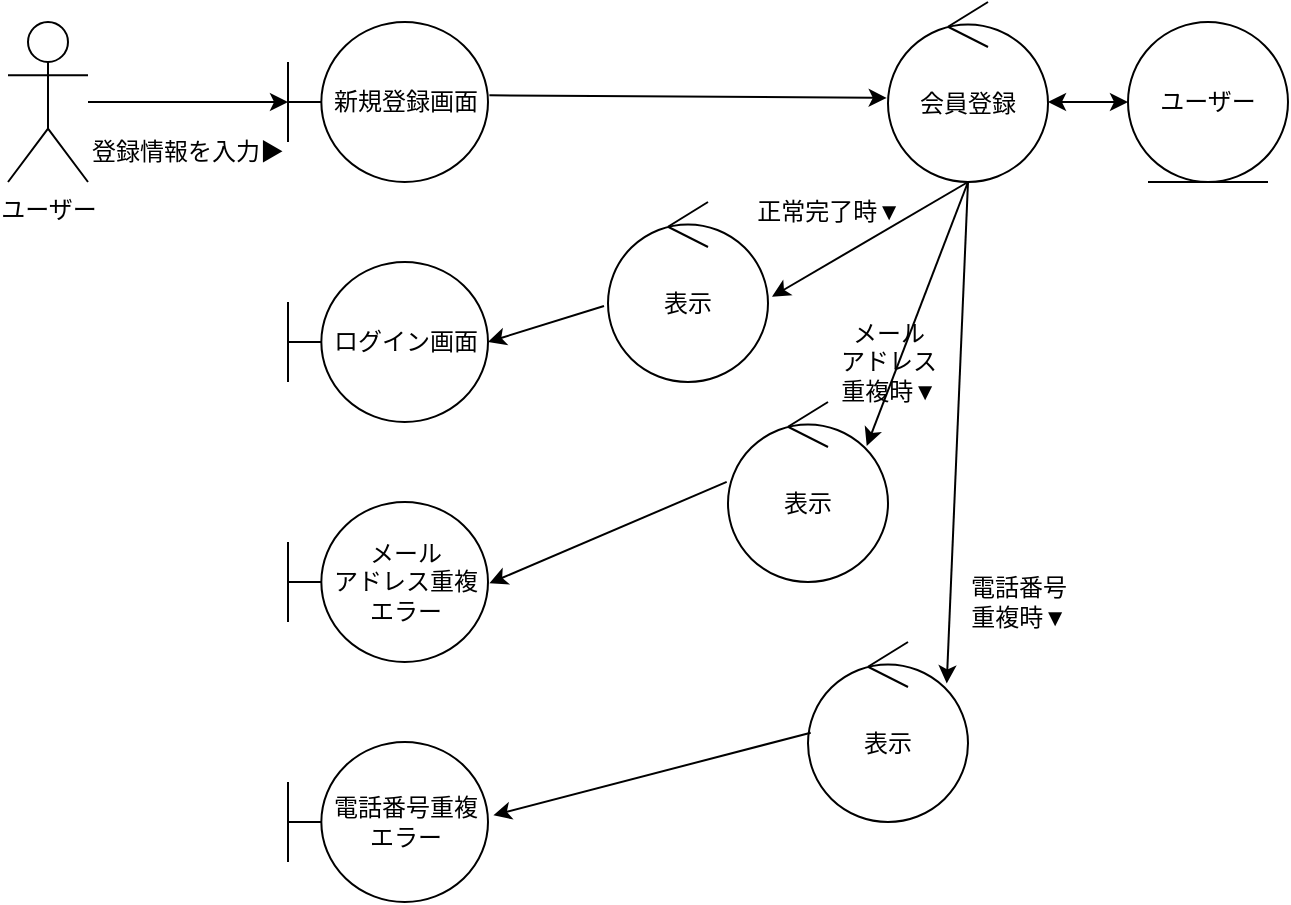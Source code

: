 <mxfile>
    <diagram id="uTmK-iBE3lU_nenHrpvM" name="新規登録">
        <mxGraphModel dx="1020" dy="530" grid="1" gridSize="10" guides="1" tooltips="1" connect="1" arrows="1" fold="1" page="1" pageScale="1" pageWidth="827" pageHeight="1169" math="0" shadow="0">
            <root>
                <mxCell id="0"/>
                <mxCell id="1" parent="0"/>
                <mxCell id="3" value="ユーザー" style="shape=umlActor;verticalLabelPosition=bottom;verticalAlign=top;html=1;outlineConnect=0;" parent="1" vertex="1">
                    <mxGeometry x="80" y="200" width="40" height="80" as="geometry"/>
                </mxCell>
                <mxCell id="vmnZQYMHZ2b320NhvsvD-4" value="表示" style="ellipse;shape=umlControl;whiteSpace=wrap;html=1;" parent="1" vertex="1">
                    <mxGeometry x="380" y="290" width="80" height="90" as="geometry"/>
                </mxCell>
                <mxCell id="vmnZQYMHZ2b320NhvsvD-5" value="ユーザー" style="ellipse;shape=umlEntity;whiteSpace=wrap;html=1;" parent="1" vertex="1">
                    <mxGeometry x="640" y="200" width="80" height="80" as="geometry"/>
                </mxCell>
                <mxCell id="vmnZQYMHZ2b320NhvsvD-6" value="新規登録画面" style="shape=umlBoundary;whiteSpace=wrap;html=1;" parent="1" vertex="1">
                    <mxGeometry x="220" y="200" width="100" height="80" as="geometry"/>
                </mxCell>
                <mxCell id="vmnZQYMHZ2b320NhvsvD-7" value="メール&lt;br&gt;アドレス重複&lt;br&gt;エラー" style="shape=umlBoundary;whiteSpace=wrap;html=1;" parent="1" vertex="1">
                    <mxGeometry x="220" y="440" width="100" height="80" as="geometry"/>
                </mxCell>
                <mxCell id="vmnZQYMHZ2b320NhvsvD-8" value="ログイン画面" style="shape=umlBoundary;whiteSpace=wrap;html=1;" parent="1" vertex="1">
                    <mxGeometry x="220" y="320" width="100" height="80" as="geometry"/>
                </mxCell>
                <mxCell id="vmnZQYMHZ2b320NhvsvD-10" value="表示" style="ellipse;shape=umlControl;whiteSpace=wrap;html=1;" parent="1" vertex="1">
                    <mxGeometry x="440" y="390" width="80" height="90" as="geometry"/>
                </mxCell>
                <mxCell id="vmnZQYMHZ2b320NhvsvD-12" value="会員登録" style="ellipse;shape=umlControl;whiteSpace=wrap;html=1;" parent="1" vertex="1">
                    <mxGeometry x="520" y="190" width="80" height="90" as="geometry"/>
                </mxCell>
                <mxCell id="vmnZQYMHZ2b320NhvsvD-15" value="" style="endArrow=classic;html=1;" parent="1" source="3" edge="1">
                    <mxGeometry width="50" height="50" relative="1" as="geometry">
                        <mxPoint x="120" y="190" as="sourcePoint"/>
                        <mxPoint x="220" y="240" as="targetPoint"/>
                    </mxGeometry>
                </mxCell>
                <mxCell id="vmnZQYMHZ2b320NhvsvD-18" value="" style="endArrow=classic;html=1;exitX=1.007;exitY=0.458;exitDx=0;exitDy=0;exitPerimeter=0;entryX=-0.008;entryY=0.533;entryDx=0;entryDy=0;entryPerimeter=0;" parent="1" source="vmnZQYMHZ2b320NhvsvD-6" target="vmnZQYMHZ2b320NhvsvD-12" edge="1">
                    <mxGeometry width="50" height="50" relative="1" as="geometry">
                        <mxPoint x="430" y="260" as="sourcePoint"/>
                        <mxPoint x="480" y="210" as="targetPoint"/>
                    </mxGeometry>
                </mxCell>
                <mxCell id="vmnZQYMHZ2b320NhvsvD-19" value="" style="endArrow=classic;startArrow=classic;html=1;entryX=0;entryY=0.5;entryDx=0;entryDy=0;" parent="1" target="vmnZQYMHZ2b320NhvsvD-5" edge="1">
                    <mxGeometry width="50" height="50" relative="1" as="geometry">
                        <mxPoint x="600" y="240" as="sourcePoint"/>
                        <mxPoint x="480" y="210" as="targetPoint"/>
                    </mxGeometry>
                </mxCell>
                <mxCell id="vmnZQYMHZ2b320NhvsvD-20" value="" style="endArrow=classic;html=1;entryX=1.025;entryY=0.526;entryDx=0;entryDy=0;entryPerimeter=0;" parent="1" target="vmnZQYMHZ2b320NhvsvD-4" edge="1">
                    <mxGeometry width="50" height="50" relative="1" as="geometry">
                        <mxPoint x="560" y="280" as="sourcePoint"/>
                        <mxPoint x="480" y="250" as="targetPoint"/>
                    </mxGeometry>
                </mxCell>
                <mxCell id="vmnZQYMHZ2b320NhvsvD-21" value="" style="endArrow=classic;html=1;exitX=-0.025;exitY=0.578;exitDx=0;exitDy=0;exitPerimeter=0;" parent="1" source="vmnZQYMHZ2b320NhvsvD-4" edge="1">
                    <mxGeometry width="50" height="50" relative="1" as="geometry">
                        <mxPoint x="430" y="300" as="sourcePoint"/>
                        <mxPoint x="320" y="360" as="targetPoint"/>
                    </mxGeometry>
                </mxCell>
                <mxCell id="vmnZQYMHZ2b320NhvsvD-22" value="" style="endArrow=classic;html=1;entryX=0.867;entryY=0.244;entryDx=0;entryDy=0;entryPerimeter=0;" parent="1" target="vmnZQYMHZ2b320NhvsvD-10" edge="1">
                    <mxGeometry width="50" height="50" relative="1" as="geometry">
                        <mxPoint x="560" y="280" as="sourcePoint"/>
                        <mxPoint x="480" y="250" as="targetPoint"/>
                    </mxGeometry>
                </mxCell>
                <mxCell id="vmnZQYMHZ2b320NhvsvD-23" value="" style="endArrow=classic;html=1;exitX=-0.008;exitY=0.444;exitDx=0;exitDy=0;exitPerimeter=0;entryX=1.007;entryY=0.508;entryDx=0;entryDy=0;entryPerimeter=0;" parent="1" source="vmnZQYMHZ2b320NhvsvD-10" target="vmnZQYMHZ2b320NhvsvD-7" edge="1">
                    <mxGeometry width="50" height="50" relative="1" as="geometry">
                        <mxPoint x="400" y="390" as="sourcePoint"/>
                        <mxPoint x="450" y="340" as="targetPoint"/>
                    </mxGeometry>
                </mxCell>
                <mxCell id="vmnZQYMHZ2b320NhvsvD-25" value="登録情報を入力▶" style="text;html=1;strokeColor=none;fillColor=none;align=center;verticalAlign=middle;whiteSpace=wrap;rounded=0;" parent="1" vertex="1">
                    <mxGeometry x="120" y="250" width="100" height="30" as="geometry"/>
                </mxCell>
                <mxCell id="vmnZQYMHZ2b320NhvsvD-29" value="表示" style="ellipse;shape=umlControl;whiteSpace=wrap;html=1;" parent="1" vertex="1">
                    <mxGeometry x="480" y="510" width="80" height="90" as="geometry"/>
                </mxCell>
                <mxCell id="vmnZQYMHZ2b320NhvsvD-30" value="電話番号重複エラー" style="shape=umlBoundary;whiteSpace=wrap;html=1;" parent="1" vertex="1">
                    <mxGeometry x="220" y="560" width="100" height="80" as="geometry"/>
                </mxCell>
                <mxCell id="vmnZQYMHZ2b320NhvsvD-31" value="" style="endArrow=classic;html=1;entryX=1.027;entryY=0.458;entryDx=0;entryDy=0;entryPerimeter=0;exitX=0.017;exitY=0.504;exitDx=0;exitDy=0;exitPerimeter=0;" parent="1" source="vmnZQYMHZ2b320NhvsvD-29" target="vmnZQYMHZ2b320NhvsvD-30" edge="1">
                    <mxGeometry width="50" height="50" relative="1" as="geometry">
                        <mxPoint x="400" y="500" as="sourcePoint"/>
                        <mxPoint x="450" y="450" as="targetPoint"/>
                    </mxGeometry>
                </mxCell>
                <mxCell id="vmnZQYMHZ2b320NhvsvD-32" value="" style="endArrow=classic;html=1;entryX=0.867;entryY=0.23;entryDx=0;entryDy=0;entryPerimeter=0;" parent="1" target="vmnZQYMHZ2b320NhvsvD-29" edge="1">
                    <mxGeometry width="50" height="50" relative="1" as="geometry">
                        <mxPoint x="560" y="280" as="sourcePoint"/>
                        <mxPoint x="450" y="450" as="targetPoint"/>
                    </mxGeometry>
                </mxCell>
                <mxCell id="vmnZQYMHZ2b320NhvsvD-33" value="メール&lt;br&gt;アドレス&lt;br&gt;重複時▼" style="text;html=1;align=center;verticalAlign=middle;resizable=0;points=[];autosize=1;strokeColor=none;fillColor=none;" parent="1" vertex="1">
                    <mxGeometry x="485" y="340" width="70" height="60" as="geometry"/>
                </mxCell>
                <mxCell id="vmnZQYMHZ2b320NhvsvD-35" value="電話番号&lt;br&gt;重複時▼" style="text;html=1;align=center;verticalAlign=middle;resizable=0;points=[];autosize=1;strokeColor=none;fillColor=none;" parent="1" vertex="1">
                    <mxGeometry x="550" y="470" width="70" height="40" as="geometry"/>
                </mxCell>
                <mxCell id="vmnZQYMHZ2b320NhvsvD-36" value="正常完了時▼" style="text;html=1;align=center;verticalAlign=middle;resizable=0;points=[];autosize=1;strokeColor=none;fillColor=none;" parent="1" vertex="1">
                    <mxGeometry x="440" y="280" width="100" height="30" as="geometry"/>
                </mxCell>
            </root>
        </mxGraphModel>
    </diagram>
    <diagram id="dzQNooMkyhAn1drmeg_7" name="ログイン">
        <mxGraphModel dx="1088" dy="565" grid="1" gridSize="10" guides="1" tooltips="1" connect="1" arrows="1" fold="1" page="1" pageScale="1" pageWidth="827" pageHeight="1169" math="0" shadow="0">
            <root>
                <mxCell id="0"/>
                <mxCell id="1" parent="0"/>
                <mxCell id="m8YDXRKANyJtlhf9_SZa-1" value="ユーザー" style="shape=umlActor;verticalLabelPosition=bottom;verticalAlign=top;html=1;outlineConnect=0;" parent="1" vertex="1">
                    <mxGeometry x="80" y="200" width="40" height="80" as="geometry"/>
                </mxCell>
                <mxCell id="m8YDXRKANyJtlhf9_SZa-2" value="表示" style="ellipse;shape=umlControl;whiteSpace=wrap;html=1;" parent="1" vertex="1">
                    <mxGeometry x="380" y="290" width="80" height="90" as="geometry"/>
                </mxCell>
                <mxCell id="m8YDXRKANyJtlhf9_SZa-3" value="ユーザー" style="ellipse;shape=umlEntity;whiteSpace=wrap;html=1;" parent="1" vertex="1">
                    <mxGeometry x="640" y="200" width="80" height="80" as="geometry"/>
                </mxCell>
                <mxCell id="m8YDXRKANyJtlhf9_SZa-4" value="ログイン画面" style="shape=umlBoundary;whiteSpace=wrap;html=1;" parent="1" vertex="1">
                    <mxGeometry x="220" y="200" width="100" height="80" as="geometry"/>
                </mxCell>
                <mxCell id="m8YDXRKANyJtlhf9_SZa-5" value="無効な&lt;br&gt;ログイン&lt;br&gt;エラー" style="shape=umlBoundary;whiteSpace=wrap;html=1;" parent="1" vertex="1">
                    <mxGeometry x="220" y="440" width="100" height="80" as="geometry"/>
                </mxCell>
                <mxCell id="m8YDXRKANyJtlhf9_SZa-6" value="マイページ" style="shape=umlBoundary;whiteSpace=wrap;html=1;" parent="1" vertex="1">
                    <mxGeometry x="220" y="320" width="100" height="80" as="geometry"/>
                </mxCell>
                <mxCell id="m8YDXRKANyJtlhf9_SZa-7" value="表示" style="ellipse;shape=umlControl;whiteSpace=wrap;html=1;" parent="1" vertex="1">
                    <mxGeometry x="440" y="390" width="80" height="90" as="geometry"/>
                </mxCell>
                <mxCell id="m8YDXRKANyJtlhf9_SZa-8" value="ユーザー認証" style="ellipse;shape=umlControl;whiteSpace=wrap;html=1;" parent="1" vertex="1">
                    <mxGeometry x="520" y="190" width="80" height="90" as="geometry"/>
                </mxCell>
                <mxCell id="m8YDXRKANyJtlhf9_SZa-9" value="" style="endArrow=classic;html=1;" parent="1" source="m8YDXRKANyJtlhf9_SZa-1" edge="1">
                    <mxGeometry width="50" height="50" relative="1" as="geometry">
                        <mxPoint x="120" y="190" as="sourcePoint"/>
                        <mxPoint x="220" y="240" as="targetPoint"/>
                    </mxGeometry>
                </mxCell>
                <mxCell id="m8YDXRKANyJtlhf9_SZa-10" value="" style="endArrow=classic;html=1;exitX=1.007;exitY=0.458;exitDx=0;exitDy=0;exitPerimeter=0;entryX=-0.008;entryY=0.533;entryDx=0;entryDy=0;entryPerimeter=0;" parent="1" source="m8YDXRKANyJtlhf9_SZa-4" target="m8YDXRKANyJtlhf9_SZa-8" edge="1">
                    <mxGeometry width="50" height="50" relative="1" as="geometry">
                        <mxPoint x="430" y="260" as="sourcePoint"/>
                        <mxPoint x="480" y="210" as="targetPoint"/>
                    </mxGeometry>
                </mxCell>
                <mxCell id="m8YDXRKANyJtlhf9_SZa-11" value="" style="endArrow=classic;startArrow=classic;html=1;entryX=0;entryY=0.5;entryDx=0;entryDy=0;" parent="1" target="m8YDXRKANyJtlhf9_SZa-3" edge="1">
                    <mxGeometry width="50" height="50" relative="1" as="geometry">
                        <mxPoint x="600" y="240" as="sourcePoint"/>
                        <mxPoint x="480" y="210" as="targetPoint"/>
                    </mxGeometry>
                </mxCell>
                <mxCell id="m8YDXRKANyJtlhf9_SZa-12" value="" style="endArrow=classic;html=1;entryX=1.025;entryY=0.526;entryDx=0;entryDy=0;entryPerimeter=0;" parent="1" target="m8YDXRKANyJtlhf9_SZa-2" edge="1">
                    <mxGeometry width="50" height="50" relative="1" as="geometry">
                        <mxPoint x="560" y="280" as="sourcePoint"/>
                        <mxPoint x="480" y="250" as="targetPoint"/>
                    </mxGeometry>
                </mxCell>
                <mxCell id="m8YDXRKANyJtlhf9_SZa-13" value="" style="endArrow=classic;html=1;exitX=-0.025;exitY=0.578;exitDx=0;exitDy=0;exitPerimeter=0;" parent="1" source="m8YDXRKANyJtlhf9_SZa-2" edge="1">
                    <mxGeometry width="50" height="50" relative="1" as="geometry">
                        <mxPoint x="430" y="300" as="sourcePoint"/>
                        <mxPoint x="320" y="360" as="targetPoint"/>
                    </mxGeometry>
                </mxCell>
                <mxCell id="m8YDXRKANyJtlhf9_SZa-14" value="" style="endArrow=classic;html=1;entryX=0.867;entryY=0.244;entryDx=0;entryDy=0;entryPerimeter=0;" parent="1" target="m8YDXRKANyJtlhf9_SZa-7" edge="1">
                    <mxGeometry width="50" height="50" relative="1" as="geometry">
                        <mxPoint x="560" y="280" as="sourcePoint"/>
                        <mxPoint x="480" y="250" as="targetPoint"/>
                    </mxGeometry>
                </mxCell>
                <mxCell id="m8YDXRKANyJtlhf9_SZa-15" value="" style="endArrow=classic;html=1;exitX=-0.008;exitY=0.444;exitDx=0;exitDy=0;exitPerimeter=0;entryX=1.007;entryY=0.508;entryDx=0;entryDy=0;entryPerimeter=0;" parent="1" source="m8YDXRKANyJtlhf9_SZa-7" target="m8YDXRKANyJtlhf9_SZa-5" edge="1">
                    <mxGeometry width="50" height="50" relative="1" as="geometry">
                        <mxPoint x="400" y="390" as="sourcePoint"/>
                        <mxPoint x="450" y="340" as="targetPoint"/>
                    </mxGeometry>
                </mxCell>
                <mxCell id="m8YDXRKANyJtlhf9_SZa-16" value="ユーザー情報を入力▶" style="text;html=1;strokeColor=none;fillColor=none;align=center;verticalAlign=middle;whiteSpace=wrap;rounded=0;" parent="1" vertex="1">
                    <mxGeometry x="110" y="250" width="140" height="20" as="geometry"/>
                </mxCell>
                <mxCell id="m8YDXRKANyJtlhf9_SZa-17" value="表示" style="ellipse;shape=umlControl;whiteSpace=wrap;html=1;" parent="1" vertex="1">
                    <mxGeometry x="480" y="510" width="80" height="90" as="geometry"/>
                </mxCell>
                <mxCell id="m8YDXRKANyJtlhf9_SZa-18" value="ログイン&lt;br&gt;エラー" style="shape=umlBoundary;whiteSpace=wrap;html=1;" parent="1" vertex="1">
                    <mxGeometry x="220" y="560" width="100" height="80" as="geometry"/>
                </mxCell>
                <mxCell id="m8YDXRKANyJtlhf9_SZa-19" value="" style="endArrow=classic;html=1;entryX=1.027;entryY=0.458;entryDx=0;entryDy=0;entryPerimeter=0;exitX=0.017;exitY=0.504;exitDx=0;exitDy=0;exitPerimeter=0;" parent="1" source="m8YDXRKANyJtlhf9_SZa-17" target="m8YDXRKANyJtlhf9_SZa-18" edge="1">
                    <mxGeometry width="50" height="50" relative="1" as="geometry">
                        <mxPoint x="400" y="500" as="sourcePoint"/>
                        <mxPoint x="450" y="450" as="targetPoint"/>
                    </mxGeometry>
                </mxCell>
                <mxCell id="m8YDXRKANyJtlhf9_SZa-20" value="" style="endArrow=classic;html=1;entryX=0.867;entryY=0.23;entryDx=0;entryDy=0;entryPerimeter=0;" parent="1" target="m8YDXRKANyJtlhf9_SZa-17" edge="1">
                    <mxGeometry width="50" height="50" relative="1" as="geometry">
                        <mxPoint x="560" y="280" as="sourcePoint"/>
                        <mxPoint x="450" y="450" as="targetPoint"/>
                    </mxGeometry>
                </mxCell>
                <mxCell id="m8YDXRKANyJtlhf9_SZa-21" value="無効情報&lt;br&gt;入力時▼" style="text;html=1;align=center;verticalAlign=middle;resizable=0;points=[];autosize=1;strokeColor=none;fillColor=none;" parent="1" vertex="1">
                    <mxGeometry x="485" y="350" width="70" height="40" as="geometry"/>
                </mxCell>
                <mxCell id="m8YDXRKANyJtlhf9_SZa-22" value="エラー発生時▼" style="text;html=1;align=center;verticalAlign=middle;resizable=0;points=[];autosize=1;strokeColor=none;fillColor=none;" parent="1" vertex="1">
                    <mxGeometry x="530" y="475" width="110" height="30" as="geometry"/>
                </mxCell>
                <mxCell id="m8YDXRKANyJtlhf9_SZa-23" value="正常完了時▼" style="text;html=1;align=center;verticalAlign=middle;resizable=0;points=[];autosize=1;strokeColor=none;fillColor=none;" parent="1" vertex="1">
                    <mxGeometry x="440" y="280" width="100" height="30" as="geometry"/>
                </mxCell>
            </root>
        </mxGraphModel>
    </diagram>
    <diagram id="ipTaChnev_TjJ8NiurGC" name="ログアウト">
        <mxGraphModel dx="1166" dy="606" grid="1" gridSize="10" guides="1" tooltips="1" connect="1" arrows="1" fold="1" page="1" pageScale="1" pageWidth="827" pageHeight="1169" math="0" shadow="0">
            <root>
                <mxCell id="0"/>
                <mxCell id="1" parent="0"/>
                <mxCell id="PhhA4MEKjiTkgzpBqW-F-1" value="ユーザー" style="shape=umlActor;verticalLabelPosition=bottom;verticalAlign=top;html=1;outlineConnect=0;" parent="1" vertex="1">
                    <mxGeometry x="80" y="200" width="40" height="80" as="geometry"/>
                </mxCell>
                <mxCell id="PhhA4MEKjiTkgzpBqW-F-2" value="表示" style="ellipse;shape=umlControl;whiteSpace=wrap;html=1;" parent="1" vertex="1">
                    <mxGeometry x="390" y="250" width="80" height="90" as="geometry"/>
                </mxCell>
                <mxCell id="PhhA4MEKjiTkgzpBqW-F-3" value="ユーザー" style="ellipse;shape=umlEntity;whiteSpace=wrap;html=1;" parent="1" vertex="1">
                    <mxGeometry x="710" y="355" width="80" height="80" as="geometry"/>
                </mxCell>
                <mxCell id="PhhA4MEKjiTkgzpBqW-F-4" value="マイページ" style="shape=umlBoundary;whiteSpace=wrap;html=1;" parent="1" vertex="1">
                    <mxGeometry x="220" y="200" width="100" height="80" as="geometry"/>
                </mxCell>
                <mxCell id="PhhA4MEKjiTkgzpBqW-F-5" value="トップページ" style="shape=umlBoundary;whiteSpace=wrap;html=1;" parent="1" vertex="1">
                    <mxGeometry x="220" y="520" width="100" height="80" as="geometry"/>
                </mxCell>
                <mxCell id="PhhA4MEKjiTkgzpBqW-F-6" style="edgeStyle=none;html=1;" parent="1" source="PhhA4MEKjiTkgzpBqW-F-7" target="PhhA4MEKjiTkgzpBqW-F-9" edge="1">
                    <mxGeometry relative="1" as="geometry"/>
                </mxCell>
                <mxCell id="PhhA4MEKjiTkgzpBqW-F-7" value="ログアウト&lt;br&gt;ダイアログ" style="shape=umlBoundary;whiteSpace=wrap;html=1;" parent="1" vertex="1">
                    <mxGeometry x="220" y="355" width="100" height="80" as="geometry"/>
                </mxCell>
                <mxCell id="PhhA4MEKjiTkgzpBqW-F-8" value="表示" style="ellipse;shape=umlControl;whiteSpace=wrap;html=1;" parent="1" vertex="1">
                    <mxGeometry x="440" y="445" width="80" height="90" as="geometry"/>
                </mxCell>
                <mxCell id="PhhA4MEKjiTkgzpBqW-F-9" value="ログアウト&lt;br&gt;処理" style="ellipse;shape=umlControl;whiteSpace=wrap;html=1;" parent="1" vertex="1">
                    <mxGeometry x="550" y="350" width="80" height="90" as="geometry"/>
                </mxCell>
                <mxCell id="PhhA4MEKjiTkgzpBqW-F-10" value="" style="endArrow=classic;html=1;" parent="1" source="PhhA4MEKjiTkgzpBqW-F-1" edge="1">
                    <mxGeometry width="50" height="50" relative="1" as="geometry">
                        <mxPoint x="120" y="190" as="sourcePoint"/>
                        <mxPoint x="220" y="240" as="targetPoint"/>
                    </mxGeometry>
                </mxCell>
                <mxCell id="PhhA4MEKjiTkgzpBqW-F-11" value="" style="endArrow=classic;html=1;exitX=1.007;exitY=0.458;exitDx=0;exitDy=0;exitPerimeter=0;" parent="1" source="PhhA4MEKjiTkgzpBqW-F-4" target="PhhA4MEKjiTkgzpBqW-F-2" edge="1">
                    <mxGeometry width="50" height="50" relative="1" as="geometry">
                        <mxPoint x="430" y="260" as="sourcePoint"/>
                        <mxPoint x="480" y="210" as="targetPoint"/>
                    </mxGeometry>
                </mxCell>
                <mxCell id="PhhA4MEKjiTkgzpBqW-F-12" value="" style="endArrow=classic;startArrow=classic;html=1;entryX=0;entryY=0.5;entryDx=0;entryDy=0;" parent="1" source="PhhA4MEKjiTkgzpBqW-F-9" target="PhhA4MEKjiTkgzpBqW-F-3" edge="1">
                    <mxGeometry width="50" height="50" relative="1" as="geometry">
                        <mxPoint x="680" y="330" as="sourcePoint"/>
                        <mxPoint x="560" y="300" as="targetPoint"/>
                    </mxGeometry>
                </mxCell>
                <mxCell id="PhhA4MEKjiTkgzpBqW-F-13" value="" style="endArrow=classic;html=1;exitX=-0.025;exitY=0.578;exitDx=0;exitDy=0;exitPerimeter=0;" parent="1" source="PhhA4MEKjiTkgzpBqW-F-2" edge="1">
                    <mxGeometry width="50" height="50" relative="1" as="geometry">
                        <mxPoint x="430" y="300" as="sourcePoint"/>
                        <mxPoint x="320" y="360" as="targetPoint"/>
                    </mxGeometry>
                </mxCell>
                <mxCell id="PhhA4MEKjiTkgzpBqW-F-14" value="" style="endArrow=classic;html=1;entryX=0.867;entryY=0.244;entryDx=0;entryDy=0;entryPerimeter=0;" parent="1" source="PhhA4MEKjiTkgzpBqW-F-9" target="PhhA4MEKjiTkgzpBqW-F-8" edge="1">
                    <mxGeometry width="50" height="50" relative="1" as="geometry">
                        <mxPoint x="560" y="280" as="sourcePoint"/>
                        <mxPoint x="480" y="250" as="targetPoint"/>
                    </mxGeometry>
                </mxCell>
                <mxCell id="PhhA4MEKjiTkgzpBqW-F-15" value="" style="endArrow=classic;html=1;exitX=0;exitY=0.659;exitDx=0;exitDy=0;exitPerimeter=0;entryX=1.007;entryY=0.508;entryDx=0;entryDy=0;entryPerimeter=0;" parent="1" source="PhhA4MEKjiTkgzpBqW-F-8" target="PhhA4MEKjiTkgzpBqW-F-5" edge="1">
                    <mxGeometry width="50" height="50" relative="1" as="geometry">
                        <mxPoint x="400" y="390" as="sourcePoint"/>
                        <mxPoint x="450" y="340" as="targetPoint"/>
                    </mxGeometry>
                </mxCell>
                <mxCell id="PhhA4MEKjiTkgzpBqW-F-16" value="ログアウトを&lt;br&gt;クリック▶" style="text;html=1;strokeColor=none;fillColor=none;align=center;verticalAlign=middle;whiteSpace=wrap;rounded=0;" parent="1" vertex="1">
                    <mxGeometry x="120" y="210" width="100" height="30" as="geometry"/>
                </mxCell>
                <mxCell id="PhhA4MEKjiTkgzpBqW-F-17" value="表示" style="ellipse;shape=umlControl;whiteSpace=wrap;html=1;" parent="1" vertex="1">
                    <mxGeometry x="500" y="585" width="80" height="90" as="geometry"/>
                </mxCell>
                <mxCell id="PhhA4MEKjiTkgzpBqW-F-18" value="ログアウト&lt;br&gt;処理エラー" style="shape=umlBoundary;whiteSpace=wrap;html=1;" parent="1" vertex="1">
                    <mxGeometry x="220" y="640" width="100" height="80" as="geometry"/>
                </mxCell>
                <mxCell id="PhhA4MEKjiTkgzpBqW-F-19" value="" style="endArrow=classic;html=1;entryX=1.027;entryY=0.458;entryDx=0;entryDy=0;entryPerimeter=0;exitX=0.017;exitY=0.504;exitDx=0;exitDy=0;exitPerimeter=0;" parent="1" source="PhhA4MEKjiTkgzpBqW-F-17" target="PhhA4MEKjiTkgzpBqW-F-18" edge="1">
                    <mxGeometry width="50" height="50" relative="1" as="geometry">
                        <mxPoint x="400" y="500" as="sourcePoint"/>
                        <mxPoint x="450" y="450" as="targetPoint"/>
                    </mxGeometry>
                </mxCell>
                <mxCell id="PhhA4MEKjiTkgzpBqW-F-20" value="" style="endArrow=classic;html=1;entryX=0.867;entryY=0.23;entryDx=0;entryDy=0;entryPerimeter=0;" parent="1" source="PhhA4MEKjiTkgzpBqW-F-9" target="PhhA4MEKjiTkgzpBqW-F-17" edge="1">
                    <mxGeometry width="50" height="50" relative="1" as="geometry">
                        <mxPoint x="560" y="280" as="sourcePoint"/>
                        <mxPoint x="450" y="450" as="targetPoint"/>
                    </mxGeometry>
                </mxCell>
                <mxCell id="PhhA4MEKjiTkgzpBqW-F-21" value="エラー発生時▼" style="text;html=1;align=center;verticalAlign=middle;resizable=0;points=[];autosize=1;strokeColor=none;fillColor=none;" parent="1" vertex="1">
                    <mxGeometry x="550" y="525" width="110" height="30" as="geometry"/>
                </mxCell>
                <mxCell id="PhhA4MEKjiTkgzpBqW-F-22" value="正常完了時▼" style="text;html=1;align=center;verticalAlign=middle;resizable=0;points=[];autosize=1;strokeColor=none;fillColor=none;" parent="1" vertex="1">
                    <mxGeometry x="440" y="420" width="100" height="30" as="geometry"/>
                </mxCell>
                <mxCell id="PhhA4MEKjiTkgzpBqW-F-23" value="" style="endArrow=classic;html=1;entryX=0.58;entryY=1.025;entryDx=0;entryDy=0;entryPerimeter=0;exitX=0.564;exitY=-0.037;exitDx=0;exitDy=0;exitPerimeter=0;" parent="1" source="PhhA4MEKjiTkgzpBqW-F-7" target="PhhA4MEKjiTkgzpBqW-F-4" edge="1">
                    <mxGeometry width="50" height="50" relative="1" as="geometry">
                        <mxPoint x="278" y="340" as="sourcePoint"/>
                        <mxPoint x="340" y="370" as="targetPoint"/>
                    </mxGeometry>
                </mxCell>
                <mxCell id="PhhA4MEKjiTkgzpBqW-F-24" value="" style="endArrow=classic;html=1;entryX=0;entryY=0.458;entryDx=0;entryDy=0;entryPerimeter=0;" parent="1" target="PhhA4MEKjiTkgzpBqW-F-7" edge="1">
                    <mxGeometry width="50" height="50" relative="1" as="geometry">
                        <mxPoint x="120" y="240" as="sourcePoint"/>
                        <mxPoint x="340" y="370" as="targetPoint"/>
                    </mxGeometry>
                </mxCell>
                <mxCell id="PhhA4MEKjiTkgzpBqW-F-25" value="はい/いいえを選択▶" style="text;html=1;align=center;verticalAlign=middle;resizable=0;points=[];autosize=1;strokeColor=none;fillColor=none;" parent="1" vertex="1">
                    <mxGeometry x="105" y="300" width="130" height="30" as="geometry"/>
                </mxCell>
                <mxCell id="PhhA4MEKjiTkgzpBqW-F-26" value="いいえ&lt;br&gt;選択時▲" style="text;html=1;align=center;verticalAlign=middle;resizable=0;points=[];autosize=1;strokeColor=none;fillColor=none;" parent="1" vertex="1">
                    <mxGeometry x="280" y="290" width="70" height="40" as="geometry"/>
                </mxCell>
            </root>
        </mxGraphModel>
    </diagram>
    <diagram id="OVSRA5t2KKanojTYky73" name="登録情報変更">
        <mxGraphModel dx="317" dy="471" grid="1" gridSize="10" guides="1" tooltips="1" connect="1" arrows="1" fold="1" page="1" pageScale="1" pageWidth="827" pageHeight="1169" math="0" shadow="0">
            <root>
                <mxCell id="0"/>
                <mxCell id="1" parent="0"/>
                <mxCell id="6MrO-Xhiv8SNUKrjHHb--1" value="ユーザー" style="shape=umlActor;verticalLabelPosition=bottom;verticalAlign=top;html=1;outlineConnect=0;" parent="1" vertex="1">
                    <mxGeometry x="80" y="200" width="40" height="80" as="geometry"/>
                </mxCell>
                <mxCell id="6MrO-Xhiv8SNUKrjHHb--2" value="表示" style="ellipse;shape=umlControl;whiteSpace=wrap;html=1;" parent="1" vertex="1">
                    <mxGeometry x="380" y="290" width="80" height="90" as="geometry"/>
                </mxCell>
                <mxCell id="6MrO-Xhiv8SNUKrjHHb--3" value="ユーザー" style="ellipse;shape=umlEntity;whiteSpace=wrap;html=1;" parent="1" vertex="1">
                    <mxGeometry x="640" y="200" width="80" height="80" as="geometry"/>
                </mxCell>
                <mxCell id="6MrO-Xhiv8SNUKrjHHb--4" value="会員情報&lt;br&gt;変更画面" style="shape=umlBoundary;whiteSpace=wrap;html=1;" parent="1" vertex="1">
                    <mxGeometry x="220" y="200" width="100" height="80" as="geometry"/>
                </mxCell>
                <mxCell id="6MrO-Xhiv8SNUKrjHHb--5" value="メール&lt;br&gt;アドレス重複&lt;br&gt;エラー" style="shape=umlBoundary;whiteSpace=wrap;html=1;" parent="1" vertex="1">
                    <mxGeometry x="220" y="440" width="100" height="80" as="geometry"/>
                </mxCell>
                <mxCell id="6MrO-Xhiv8SNUKrjHHb--6" value="マイページ" style="shape=umlBoundary;whiteSpace=wrap;html=1;" parent="1" vertex="1">
                    <mxGeometry x="220" y="320" width="100" height="80" as="geometry"/>
                </mxCell>
                <mxCell id="6MrO-Xhiv8SNUKrjHHb--7" value="表示" style="ellipse;shape=umlControl;whiteSpace=wrap;html=1;" parent="1" vertex="1">
                    <mxGeometry x="400" y="390" width="80" height="90" as="geometry"/>
                </mxCell>
                <mxCell id="6MrO-Xhiv8SNUKrjHHb--8" value="入力情報&lt;br&gt;を更新" style="ellipse;shape=umlControl;whiteSpace=wrap;html=1;" parent="1" vertex="1">
                    <mxGeometry x="520" y="190" width="80" height="90" as="geometry"/>
                </mxCell>
                <mxCell id="6MrO-Xhiv8SNUKrjHHb--9" value="" style="endArrow=classic;html=1;" parent="1" source="6MrO-Xhiv8SNUKrjHHb--1" edge="1">
                    <mxGeometry width="50" height="50" relative="1" as="geometry">
                        <mxPoint x="120" y="190" as="sourcePoint"/>
                        <mxPoint x="220" y="240" as="targetPoint"/>
                    </mxGeometry>
                </mxCell>
                <mxCell id="6MrO-Xhiv8SNUKrjHHb--10" value="" style="endArrow=classic;html=1;exitX=1.007;exitY=0.458;exitDx=0;exitDy=0;exitPerimeter=0;entryX=-0.008;entryY=0.533;entryDx=0;entryDy=0;entryPerimeter=0;" parent="1" source="6MrO-Xhiv8SNUKrjHHb--4" target="6MrO-Xhiv8SNUKrjHHb--8" edge="1">
                    <mxGeometry width="50" height="50" relative="1" as="geometry">
                        <mxPoint x="430" y="260" as="sourcePoint"/>
                        <mxPoint x="480" y="210" as="targetPoint"/>
                    </mxGeometry>
                </mxCell>
                <mxCell id="6MrO-Xhiv8SNUKrjHHb--11" value="" style="endArrow=classic;startArrow=classic;html=1;entryX=0;entryY=0.5;entryDx=0;entryDy=0;" parent="1" target="6MrO-Xhiv8SNUKrjHHb--3" edge="1">
                    <mxGeometry width="50" height="50" relative="1" as="geometry">
                        <mxPoint x="600" y="240" as="sourcePoint"/>
                        <mxPoint x="480" y="210" as="targetPoint"/>
                    </mxGeometry>
                </mxCell>
                <mxCell id="6MrO-Xhiv8SNUKrjHHb--12" value="" style="endArrow=classic;html=1;entryX=1.025;entryY=0.526;entryDx=0;entryDy=0;entryPerimeter=0;" parent="1" target="6MrO-Xhiv8SNUKrjHHb--2" edge="1">
                    <mxGeometry width="50" height="50" relative="1" as="geometry">
                        <mxPoint x="560" y="280" as="sourcePoint"/>
                        <mxPoint x="480" y="250" as="targetPoint"/>
                    </mxGeometry>
                </mxCell>
                <mxCell id="6MrO-Xhiv8SNUKrjHHb--13" value="" style="endArrow=classic;html=1;exitX=-0.025;exitY=0.578;exitDx=0;exitDy=0;exitPerimeter=0;" parent="1" source="6MrO-Xhiv8SNUKrjHHb--2" edge="1">
                    <mxGeometry width="50" height="50" relative="1" as="geometry">
                        <mxPoint x="430" y="300" as="sourcePoint"/>
                        <mxPoint x="320" y="360" as="targetPoint"/>
                    </mxGeometry>
                </mxCell>
                <mxCell id="6MrO-Xhiv8SNUKrjHHb--14" value="" style="endArrow=classic;html=1;entryX=0.867;entryY=0.244;entryDx=0;entryDy=0;entryPerimeter=0;" parent="1" target="6MrO-Xhiv8SNUKrjHHb--7" edge="1">
                    <mxGeometry width="50" height="50" relative="1" as="geometry">
                        <mxPoint x="560" y="280" as="sourcePoint"/>
                        <mxPoint x="480" y="250" as="targetPoint"/>
                    </mxGeometry>
                </mxCell>
                <mxCell id="6MrO-Xhiv8SNUKrjHHb--15" value="" style="endArrow=classic;html=1;exitX=-0.008;exitY=0.444;exitDx=0;exitDy=0;exitPerimeter=0;entryX=1.007;entryY=0.508;entryDx=0;entryDy=0;entryPerimeter=0;" parent="1" source="6MrO-Xhiv8SNUKrjHHb--7" target="6MrO-Xhiv8SNUKrjHHb--5" edge="1">
                    <mxGeometry width="50" height="50" relative="1" as="geometry">
                        <mxPoint x="400" y="390" as="sourcePoint"/>
                        <mxPoint x="450" y="340" as="targetPoint"/>
                    </mxGeometry>
                </mxCell>
                <mxCell id="6MrO-Xhiv8SNUKrjHHb--16" value="変更項目を入力し変更をクリック▶" style="text;html=1;strokeColor=none;fillColor=none;align=center;verticalAlign=middle;whiteSpace=wrap;rounded=0;" parent="1" vertex="1">
                    <mxGeometry x="120" y="250" width="100" height="30" as="geometry"/>
                </mxCell>
                <mxCell id="6MrO-Xhiv8SNUKrjHHb--17" value="表示" style="ellipse;shape=umlControl;whiteSpace=wrap;html=1;" parent="1" vertex="1">
                    <mxGeometry x="440" y="510" width="80" height="90" as="geometry"/>
                </mxCell>
                <mxCell id="6MrO-Xhiv8SNUKrjHHb--18" value="電話番号重複エラー" style="shape=umlBoundary;whiteSpace=wrap;html=1;" parent="1" vertex="1">
                    <mxGeometry x="220" y="560" width="100" height="80" as="geometry"/>
                </mxCell>
                <mxCell id="6MrO-Xhiv8SNUKrjHHb--19" value="" style="endArrow=classic;html=1;entryX=1.027;entryY=0.458;entryDx=0;entryDy=0;entryPerimeter=0;exitX=0.017;exitY=0.504;exitDx=0;exitDy=0;exitPerimeter=0;" parent="1" source="6MrO-Xhiv8SNUKrjHHb--17" target="6MrO-Xhiv8SNUKrjHHb--18" edge="1">
                    <mxGeometry width="50" height="50" relative="1" as="geometry">
                        <mxPoint x="400" y="500" as="sourcePoint"/>
                        <mxPoint x="450" y="450" as="targetPoint"/>
                    </mxGeometry>
                </mxCell>
                <mxCell id="6MrO-Xhiv8SNUKrjHHb--20" value="" style="endArrow=classic;html=1;entryX=0.867;entryY=0.23;entryDx=0;entryDy=0;entryPerimeter=0;" parent="1" target="6MrO-Xhiv8SNUKrjHHb--17" edge="1">
                    <mxGeometry width="50" height="50" relative="1" as="geometry">
                        <mxPoint x="560" y="280" as="sourcePoint"/>
                        <mxPoint x="450" y="450" as="targetPoint"/>
                    </mxGeometry>
                </mxCell>
                <mxCell id="6MrO-Xhiv8SNUKrjHHb--21" value="入力形式&lt;br&gt;不適切時▼" style="text;html=1;align=center;verticalAlign=middle;resizable=0;points=[];autosize=1;strokeColor=none;fillColor=none;" parent="1" vertex="1">
                    <mxGeometry x="460" y="350" width="80" height="40" as="geometry"/>
                </mxCell>
                <mxCell id="6MrO-Xhiv8SNUKrjHHb--22" value="必須情報&lt;br&gt;空欄時▼" style="text;html=1;align=center;verticalAlign=middle;resizable=0;points=[];autosize=1;strokeColor=none;fillColor=none;" parent="1" vertex="1">
                    <mxGeometry x="480" y="450" width="70" height="40" as="geometry"/>
                </mxCell>
                <mxCell id="6MrO-Xhiv8SNUKrjHHb--23" value="正常完了時▼" style="text;html=1;align=center;verticalAlign=middle;resizable=0;points=[];autosize=1;strokeColor=none;fillColor=none;" parent="1" vertex="1">
                    <mxGeometry x="440" y="280" width="100" height="30" as="geometry"/>
                </mxCell>
                <mxCell id="Bg8aLt_QO3ppTRzco24f-2" value="情報更新&lt;br&gt;エラー" style="shape=umlBoundary;whiteSpace=wrap;html=1;" parent="1" vertex="1">
                    <mxGeometry x="220" y="680" width="100" height="80" as="geometry"/>
                </mxCell>
                <mxCell id="Bg8aLt_QO3ppTRzco24f-3" value="表示" style="ellipse;shape=umlControl;whiteSpace=wrap;html=1;" parent="1" vertex="1">
                    <mxGeometry x="480" y="630" width="80" height="90" as="geometry"/>
                </mxCell>
                <mxCell id="Bg8aLt_QO3ppTRzco24f-4" value="" style="endArrow=classic;html=1;exitX=0.5;exitY=1.007;exitDx=0;exitDy=0;exitPerimeter=0;entryX=0.758;entryY=0.148;entryDx=0;entryDy=0;entryPerimeter=0;" parent="1" source="6MrO-Xhiv8SNUKrjHHb--8" target="Bg8aLt_QO3ppTRzco24f-3" edge="1">
                    <mxGeometry width="50" height="50" relative="1" as="geometry">
                        <mxPoint x="550" y="510" as="sourcePoint"/>
                        <mxPoint x="600" y="460" as="targetPoint"/>
                    </mxGeometry>
                </mxCell>
                <mxCell id="Bg8aLt_QO3ppTRzco24f-5" value="" style="endArrow=classic;html=1;exitX=-0.033;exitY=0.57;exitDx=0;exitDy=0;exitPerimeter=0;entryX=1.027;entryY=0.508;entryDx=0;entryDy=0;entryPerimeter=0;" parent="1" source="Bg8aLt_QO3ppTRzco24f-3" target="Bg8aLt_QO3ppTRzco24f-2" edge="1">
                    <mxGeometry width="50" height="50" relative="1" as="geometry">
                        <mxPoint x="550" y="640" as="sourcePoint"/>
                        <mxPoint x="600" y="590" as="targetPoint"/>
                    </mxGeometry>
                </mxCell>
                <mxCell id="YHgp0F3MNIoienxQIIId-1" value="エラー発生時▼" style="text;html=1;align=center;verticalAlign=middle;resizable=0;points=[];autosize=1;strokeColor=none;fillColor=none;" parent="1" vertex="1">
                    <mxGeometry x="500" y="590" width="110" height="30" as="geometry"/>
                </mxCell>
            </root>
        </mxGraphModel>
    </diagram>
    <diagram id="ECR1yzQu7yo3wDZo88gZ" name="システム退会">
        <mxGraphModel dx="356" dy="530" grid="1" gridSize="10" guides="1" tooltips="1" connect="1" arrows="1" fold="1" page="1" pageScale="1" pageWidth="827" pageHeight="1169" math="0" shadow="0">
            <root>
                <mxCell id="0"/>
                <mxCell id="1" parent="0"/>
                <mxCell id="T41Wbb58Z8REeeMgM_rK-1" value="ユーザー" style="shape=umlActor;verticalLabelPosition=bottom;verticalAlign=top;html=1;outlineConnect=0;" parent="1" vertex="1">
                    <mxGeometry x="80" y="200" width="40" height="80" as="geometry"/>
                </mxCell>
                <mxCell id="T41Wbb58Z8REeeMgM_rK-2" value="表示" style="ellipse;shape=umlControl;whiteSpace=wrap;html=1;" parent="1" vertex="1">
                    <mxGeometry x="390" y="250" width="80" height="90" as="geometry"/>
                </mxCell>
                <mxCell id="T41Wbb58Z8REeeMgM_rK-3" value="ユーザー" style="ellipse;shape=umlEntity;whiteSpace=wrap;html=1;" parent="1" vertex="1">
                    <mxGeometry x="710" y="355" width="80" height="80" as="geometry"/>
                </mxCell>
                <mxCell id="T41Wbb58Z8REeeMgM_rK-4" value="マイページ" style="shape=umlBoundary;whiteSpace=wrap;html=1;" parent="1" vertex="1">
                    <mxGeometry x="220" y="200" width="100" height="80" as="geometry"/>
                </mxCell>
                <mxCell id="T41Wbb58Z8REeeMgM_rK-5" value="トップページ" style="shape=umlBoundary;whiteSpace=wrap;html=1;" parent="1" vertex="1">
                    <mxGeometry x="220" y="520" width="100" height="80" as="geometry"/>
                </mxCell>
                <mxCell id="T41Wbb58Z8REeeMgM_rK-6" style="edgeStyle=none;html=1;" parent="1" source="T41Wbb58Z8REeeMgM_rK-7" target="T41Wbb58Z8REeeMgM_rK-9" edge="1">
                    <mxGeometry relative="1" as="geometry"/>
                </mxCell>
                <mxCell id="T41Wbb58Z8REeeMgM_rK-7" value="退会&lt;br&gt;ダイアログ" style="shape=umlBoundary;whiteSpace=wrap;html=1;" parent="1" vertex="1">
                    <mxGeometry x="220" y="355" width="100" height="80" as="geometry"/>
                </mxCell>
                <mxCell id="T41Wbb58Z8REeeMgM_rK-8" value="表示" style="ellipse;shape=umlControl;whiteSpace=wrap;html=1;" parent="1" vertex="1">
                    <mxGeometry x="440" y="445" width="80" height="90" as="geometry"/>
                </mxCell>
                <mxCell id="T41Wbb58Z8REeeMgM_rK-9" value="ユーザー情報を削除" style="ellipse;shape=umlControl;whiteSpace=wrap;html=1;" parent="1" vertex="1">
                    <mxGeometry x="550" y="350" width="80" height="90" as="geometry"/>
                </mxCell>
                <mxCell id="T41Wbb58Z8REeeMgM_rK-10" value="" style="endArrow=classic;html=1;" parent="1" source="T41Wbb58Z8REeeMgM_rK-1" edge="1">
                    <mxGeometry width="50" height="50" relative="1" as="geometry">
                        <mxPoint x="120" y="190" as="sourcePoint"/>
                        <mxPoint x="220" y="240" as="targetPoint"/>
                    </mxGeometry>
                </mxCell>
                <mxCell id="T41Wbb58Z8REeeMgM_rK-11" value="" style="endArrow=classic;html=1;exitX=1.007;exitY=0.458;exitDx=0;exitDy=0;exitPerimeter=0;" parent="1" source="T41Wbb58Z8REeeMgM_rK-4" target="T41Wbb58Z8REeeMgM_rK-2" edge="1">
                    <mxGeometry width="50" height="50" relative="1" as="geometry">
                        <mxPoint x="430" y="260" as="sourcePoint"/>
                        <mxPoint x="480" y="210" as="targetPoint"/>
                    </mxGeometry>
                </mxCell>
                <mxCell id="T41Wbb58Z8REeeMgM_rK-12" value="" style="endArrow=classic;startArrow=classic;html=1;entryX=0;entryY=0.5;entryDx=0;entryDy=0;" parent="1" source="T41Wbb58Z8REeeMgM_rK-9" target="T41Wbb58Z8REeeMgM_rK-3" edge="1">
                    <mxGeometry width="50" height="50" relative="1" as="geometry">
                        <mxPoint x="680" y="330" as="sourcePoint"/>
                        <mxPoint x="560" y="300" as="targetPoint"/>
                    </mxGeometry>
                </mxCell>
                <mxCell id="T41Wbb58Z8REeeMgM_rK-13" value="" style="endArrow=classic;html=1;exitX=-0.025;exitY=0.578;exitDx=0;exitDy=0;exitPerimeter=0;" parent="1" source="T41Wbb58Z8REeeMgM_rK-2" edge="1">
                    <mxGeometry width="50" height="50" relative="1" as="geometry">
                        <mxPoint x="430" y="300" as="sourcePoint"/>
                        <mxPoint x="320" y="360" as="targetPoint"/>
                    </mxGeometry>
                </mxCell>
                <mxCell id="T41Wbb58Z8REeeMgM_rK-14" value="" style="endArrow=classic;html=1;entryX=0.867;entryY=0.244;entryDx=0;entryDy=0;entryPerimeter=0;" parent="1" source="T41Wbb58Z8REeeMgM_rK-9" target="T41Wbb58Z8REeeMgM_rK-8" edge="1">
                    <mxGeometry width="50" height="50" relative="1" as="geometry">
                        <mxPoint x="560" y="280" as="sourcePoint"/>
                        <mxPoint x="480" y="250" as="targetPoint"/>
                    </mxGeometry>
                </mxCell>
                <mxCell id="T41Wbb58Z8REeeMgM_rK-15" value="" style="endArrow=classic;html=1;exitX=0;exitY=0.659;exitDx=0;exitDy=0;exitPerimeter=0;entryX=1.007;entryY=0.508;entryDx=0;entryDy=0;entryPerimeter=0;" parent="1" source="T41Wbb58Z8REeeMgM_rK-8" target="T41Wbb58Z8REeeMgM_rK-5" edge="1">
                    <mxGeometry width="50" height="50" relative="1" as="geometry">
                        <mxPoint x="400" y="390" as="sourcePoint"/>
                        <mxPoint x="450" y="340" as="targetPoint"/>
                    </mxGeometry>
                </mxCell>
                <mxCell id="T41Wbb58Z8REeeMgM_rK-16" value="退会をクリック▶" style="text;html=1;strokeColor=none;fillColor=none;align=center;verticalAlign=middle;whiteSpace=wrap;rounded=0;" parent="1" vertex="1">
                    <mxGeometry x="120" y="210" width="100" height="30" as="geometry"/>
                </mxCell>
                <mxCell id="T41Wbb58Z8REeeMgM_rK-17" value="表示" style="ellipse;shape=umlControl;whiteSpace=wrap;html=1;" parent="1" vertex="1">
                    <mxGeometry x="500" y="585" width="80" height="90" as="geometry"/>
                </mxCell>
                <mxCell id="T41Wbb58Z8REeeMgM_rK-18" value="退会処理&lt;br&gt;エラー" style="shape=umlBoundary;whiteSpace=wrap;html=1;" parent="1" vertex="1">
                    <mxGeometry x="220" y="640" width="100" height="80" as="geometry"/>
                </mxCell>
                <mxCell id="T41Wbb58Z8REeeMgM_rK-19" value="" style="endArrow=classic;html=1;entryX=1.027;entryY=0.458;entryDx=0;entryDy=0;entryPerimeter=0;exitX=0.017;exitY=0.504;exitDx=0;exitDy=0;exitPerimeter=0;" parent="1" source="T41Wbb58Z8REeeMgM_rK-17" target="T41Wbb58Z8REeeMgM_rK-18" edge="1">
                    <mxGeometry width="50" height="50" relative="1" as="geometry">
                        <mxPoint x="400" y="500" as="sourcePoint"/>
                        <mxPoint x="450" y="450" as="targetPoint"/>
                    </mxGeometry>
                </mxCell>
                <mxCell id="T41Wbb58Z8REeeMgM_rK-20" value="" style="endArrow=classic;html=1;entryX=0.867;entryY=0.23;entryDx=0;entryDy=0;entryPerimeter=0;" parent="1" source="T41Wbb58Z8REeeMgM_rK-9" target="T41Wbb58Z8REeeMgM_rK-17" edge="1">
                    <mxGeometry width="50" height="50" relative="1" as="geometry">
                        <mxPoint x="560" y="280" as="sourcePoint"/>
                        <mxPoint x="450" y="450" as="targetPoint"/>
                    </mxGeometry>
                </mxCell>
                <mxCell id="T41Wbb58Z8REeeMgM_rK-21" value="エラー発生時▼" style="text;html=1;align=center;verticalAlign=middle;resizable=0;points=[];autosize=1;strokeColor=none;fillColor=none;" parent="1" vertex="1">
                    <mxGeometry x="550" y="525" width="110" height="30" as="geometry"/>
                </mxCell>
                <mxCell id="T41Wbb58Z8REeeMgM_rK-22" value="正常完了時▼" style="text;html=1;align=center;verticalAlign=middle;resizable=0;points=[];autosize=1;strokeColor=none;fillColor=none;" parent="1" vertex="1">
                    <mxGeometry x="440" y="420" width="100" height="30" as="geometry"/>
                </mxCell>
                <mxCell id="T41Wbb58Z8REeeMgM_rK-23" value="" style="endArrow=classic;html=1;entryX=0.58;entryY=1.025;entryDx=0;entryDy=0;entryPerimeter=0;exitX=0.564;exitY=-0.037;exitDx=0;exitDy=0;exitPerimeter=0;" parent="1" source="T41Wbb58Z8REeeMgM_rK-7" target="T41Wbb58Z8REeeMgM_rK-4" edge="1">
                    <mxGeometry width="50" height="50" relative="1" as="geometry">
                        <mxPoint x="278" y="340" as="sourcePoint"/>
                        <mxPoint x="340" y="370" as="targetPoint"/>
                    </mxGeometry>
                </mxCell>
                <mxCell id="T41Wbb58Z8REeeMgM_rK-24" value="" style="endArrow=classic;html=1;entryX=0;entryY=0.458;entryDx=0;entryDy=0;entryPerimeter=0;" parent="1" target="T41Wbb58Z8REeeMgM_rK-7" edge="1">
                    <mxGeometry width="50" height="50" relative="1" as="geometry">
                        <mxPoint x="120" y="240" as="sourcePoint"/>
                        <mxPoint x="340" y="370" as="targetPoint"/>
                    </mxGeometry>
                </mxCell>
                <mxCell id="T41Wbb58Z8REeeMgM_rK-25" value="はい/いいえを選択▶" style="text;html=1;align=center;verticalAlign=middle;resizable=0;points=[];autosize=1;strokeColor=none;fillColor=none;" parent="1" vertex="1">
                    <mxGeometry x="105" y="300" width="130" height="30" as="geometry"/>
                </mxCell>
                <mxCell id="T41Wbb58Z8REeeMgM_rK-26" value="いいえ&lt;br&gt;選択時▲" style="text;html=1;align=center;verticalAlign=middle;resizable=0;points=[];autosize=1;strokeColor=none;fillColor=none;" parent="1" vertex="1">
                    <mxGeometry x="280" y="290" width="70" height="40" as="geometry"/>
                </mxCell>
                <mxCell id="hV1wHei3YdD9gMG41qcL-1" value="&lt;span style=&quot;color: rgb(240, 240, 240); font-family: Helvetica; font-size: 12px; font-style: normal; font-variant-ligatures: normal; font-variant-caps: normal; font-weight: 400; letter-spacing: normal; orphans: 2; text-align: center; text-indent: 0px; text-transform: none; widows: 2; word-spacing: 0px; -webkit-text-stroke-width: 0px; background-color: rgb(42, 37, 47); text-decoration-thickness: initial; text-decoration-style: initial; text-decoration-color: initial; float: none; display: inline !important;&quot;&gt;はい選択時▶&lt;/span&gt;" style="text;whiteSpace=wrap;html=1;" vertex="1" parent="1">
                    <mxGeometry x="360" y="370" width="110" height="40" as="geometry"/>
                </mxCell>
            </root>
        </mxGraphModel>
    </diagram>
    <diagram id="TEolQ7Deh9BqxUiyOhQK" name="イベント参加">
        <mxGraphModel dx="1166" dy="606" grid="1" gridSize="10" guides="1" tooltips="1" connect="1" arrows="1" fold="1" page="1" pageScale="1" pageWidth="827" pageHeight="1169" math="0" shadow="0">
            <root>
                <mxCell id="0"/>
                <mxCell id="1" parent="0"/>
                <mxCell id="msihx0L4T4g1ToQwv0Rq-1" value="ユーザー" style="shape=umlActor;verticalLabelPosition=bottom;verticalAlign=top;html=1;outlineConnect=0;" parent="1" vertex="1">
                    <mxGeometry x="80" y="280" width="40" height="80" as="geometry"/>
                </mxCell>
                <mxCell id="msihx0L4T4g1ToQwv0Rq-2" value="表示" style="ellipse;shape=umlControl;whiteSpace=wrap;html=1;" parent="1" vertex="1">
                    <mxGeometry x="380" y="290" width="80" height="90" as="geometry"/>
                </mxCell>
                <mxCell id="msihx0L4T4g1ToQwv0Rq-3" value="イベント" style="ellipse;shape=umlEntity;whiteSpace=wrap;html=1;" parent="1" vertex="1">
                    <mxGeometry x="640" y="200" width="80" height="80" as="geometry"/>
                </mxCell>
                <mxCell id="msihx0L4T4g1ToQwv0Rq-4" value="イベント&lt;br&gt;参加画面" style="shape=umlBoundary;whiteSpace=wrap;html=1;" parent="1" vertex="1">
                    <mxGeometry x="220" y="200" width="100" height="80" as="geometry"/>
                </mxCell>
                <mxCell id="msihx0L4T4g1ToQwv0Rq-5" value="無効な情報&lt;br&gt;エラー" style="shape=umlBoundary;whiteSpace=wrap;html=1;" parent="1" vertex="1">
                    <mxGeometry x="220" y="440" width="100" height="80" as="geometry"/>
                </mxCell>
                <mxCell id="msihx0L4T4g1ToQwv0Rq-6" value="イベント画面" style="shape=umlBoundary;whiteSpace=wrap;html=1;" parent="1" vertex="1">
                    <mxGeometry x="220" y="320" width="100" height="80" as="geometry"/>
                </mxCell>
                <mxCell id="msihx0L4T4g1ToQwv0Rq-7" value="表示" style="ellipse;shape=umlControl;whiteSpace=wrap;html=1;" parent="1" vertex="1">
                    <mxGeometry x="440" y="390" width="80" height="90" as="geometry"/>
                </mxCell>
                <mxCell id="msihx0L4T4g1ToQwv0Rq-8" value="イベント情報を取得" style="ellipse;shape=umlControl;whiteSpace=wrap;html=1;" parent="1" vertex="1">
                    <mxGeometry x="520" y="190" width="80" height="90" as="geometry"/>
                </mxCell>
                <mxCell id="msihx0L4T4g1ToQwv0Rq-9" value="" style="endArrow=classic;html=1;" parent="1" source="msihx0L4T4g1ToQwv0Rq-1" edge="1">
                    <mxGeometry width="50" height="50" relative="1" as="geometry">
                        <mxPoint x="120" y="190" as="sourcePoint"/>
                        <mxPoint x="220" y="240" as="targetPoint"/>
                    </mxGeometry>
                </mxCell>
                <mxCell id="msihx0L4T4g1ToQwv0Rq-10" value="" style="endArrow=classic;html=1;exitX=1.007;exitY=0.458;exitDx=0;exitDy=0;exitPerimeter=0;entryX=-0.008;entryY=0.533;entryDx=0;entryDy=0;entryPerimeter=0;" parent="1" source="msihx0L4T4g1ToQwv0Rq-4" target="msihx0L4T4g1ToQwv0Rq-8" edge="1">
                    <mxGeometry width="50" height="50" relative="1" as="geometry">
                        <mxPoint x="430" y="260" as="sourcePoint"/>
                        <mxPoint x="480" y="210" as="targetPoint"/>
                    </mxGeometry>
                </mxCell>
                <mxCell id="msihx0L4T4g1ToQwv0Rq-11" value="" style="endArrow=classic;startArrow=classic;html=1;entryX=0;entryY=0.5;entryDx=0;entryDy=0;" parent="1" target="msihx0L4T4g1ToQwv0Rq-3" edge="1">
                    <mxGeometry width="50" height="50" relative="1" as="geometry">
                        <mxPoint x="600" y="240" as="sourcePoint"/>
                        <mxPoint x="480" y="210" as="targetPoint"/>
                    </mxGeometry>
                </mxCell>
                <mxCell id="msihx0L4T4g1ToQwv0Rq-12" value="" style="endArrow=classic;html=1;entryX=1.025;entryY=0.526;entryDx=0;entryDy=0;entryPerimeter=0;" parent="1" target="msihx0L4T4g1ToQwv0Rq-2" edge="1">
                    <mxGeometry width="50" height="50" relative="1" as="geometry">
                        <mxPoint x="560" y="280" as="sourcePoint"/>
                        <mxPoint x="480" y="250" as="targetPoint"/>
                    </mxGeometry>
                </mxCell>
                <mxCell id="msihx0L4T4g1ToQwv0Rq-13" value="" style="endArrow=classic;html=1;exitX=-0.025;exitY=0.578;exitDx=0;exitDy=0;exitPerimeter=0;" parent="1" source="msihx0L4T4g1ToQwv0Rq-2" edge="1">
                    <mxGeometry width="50" height="50" relative="1" as="geometry">
                        <mxPoint x="430" y="300" as="sourcePoint"/>
                        <mxPoint x="320" y="360" as="targetPoint"/>
                    </mxGeometry>
                </mxCell>
                <mxCell id="msihx0L4T4g1ToQwv0Rq-14" value="" style="endArrow=classic;html=1;entryX=0.867;entryY=0.244;entryDx=0;entryDy=0;entryPerimeter=0;" parent="1" target="msihx0L4T4g1ToQwv0Rq-7" edge="1">
                    <mxGeometry width="50" height="50" relative="1" as="geometry">
                        <mxPoint x="560" y="280" as="sourcePoint"/>
                        <mxPoint x="480" y="250" as="targetPoint"/>
                    </mxGeometry>
                </mxCell>
                <mxCell id="msihx0L4T4g1ToQwv0Rq-15" value="" style="endArrow=classic;html=1;exitX=-0.008;exitY=0.444;exitDx=0;exitDy=0;exitPerimeter=0;entryX=1.007;entryY=0.508;entryDx=0;entryDy=0;entryPerimeter=0;" parent="1" source="msihx0L4T4g1ToQwv0Rq-7" target="msihx0L4T4g1ToQwv0Rq-5" edge="1">
                    <mxGeometry width="50" height="50" relative="1" as="geometry">
                        <mxPoint x="400" y="390" as="sourcePoint"/>
                        <mxPoint x="450" y="340" as="targetPoint"/>
                    </mxGeometry>
                </mxCell>
                <mxCell id="msihx0L4T4g1ToQwv0Rq-16" value="イベントIDとパスワードを入力▶" style="text;html=1;strokeColor=none;fillColor=none;align=center;verticalAlign=middle;whiteSpace=wrap;rounded=0;" parent="1" vertex="1">
                    <mxGeometry x="120" y="250" width="100" height="30" as="geometry"/>
                </mxCell>
                <mxCell id="msihx0L4T4g1ToQwv0Rq-17" value="表示" style="ellipse;shape=umlControl;whiteSpace=wrap;html=1;" parent="1" vertex="1">
                    <mxGeometry x="480" y="510" width="80" height="90" as="geometry"/>
                </mxCell>
                <mxCell id="msihx0L4T4g1ToQwv0Rq-18" value="イベント参加&lt;br&gt;エラー" style="shape=umlBoundary;whiteSpace=wrap;html=1;" parent="1" vertex="1">
                    <mxGeometry x="220" y="560" width="100" height="80" as="geometry"/>
                </mxCell>
                <mxCell id="msihx0L4T4g1ToQwv0Rq-19" value="" style="endArrow=classic;html=1;entryX=1.027;entryY=0.458;entryDx=0;entryDy=0;entryPerimeter=0;exitX=0.017;exitY=0.504;exitDx=0;exitDy=0;exitPerimeter=0;" parent="1" source="msihx0L4T4g1ToQwv0Rq-17" target="msihx0L4T4g1ToQwv0Rq-18" edge="1">
                    <mxGeometry width="50" height="50" relative="1" as="geometry">
                        <mxPoint x="400" y="500" as="sourcePoint"/>
                        <mxPoint x="450" y="450" as="targetPoint"/>
                    </mxGeometry>
                </mxCell>
                <mxCell id="msihx0L4T4g1ToQwv0Rq-20" value="" style="endArrow=classic;html=1;entryX=0.867;entryY=0.23;entryDx=0;entryDy=0;entryPerimeter=0;" parent="1" target="msihx0L4T4g1ToQwv0Rq-17" edge="1">
                    <mxGeometry width="50" height="50" relative="1" as="geometry">
                        <mxPoint x="560" y="280" as="sourcePoint"/>
                        <mxPoint x="450" y="450" as="targetPoint"/>
                    </mxGeometry>
                </mxCell>
                <mxCell id="msihx0L4T4g1ToQwv0Rq-21" value="無効なID&lt;br&gt;パスワード&lt;br&gt;入力時▼" style="text;html=1;align=center;verticalAlign=middle;resizable=0;points=[];autosize=1;strokeColor=none;fillColor=none;" parent="1" vertex="1">
                    <mxGeometry x="480" y="340" width="80" height="60" as="geometry"/>
                </mxCell>
                <mxCell id="msihx0L4T4g1ToQwv0Rq-22" value="エラー発生時▼" style="text;html=1;align=center;verticalAlign=middle;resizable=0;points=[];autosize=1;strokeColor=none;fillColor=none;" parent="1" vertex="1">
                    <mxGeometry x="530" y="475" width="110" height="30" as="geometry"/>
                </mxCell>
                <mxCell id="msihx0L4T4g1ToQwv0Rq-23" value="正常完了時▼" style="text;html=1;align=center;verticalAlign=middle;resizable=0;points=[];autosize=1;strokeColor=none;fillColor=none;" parent="1" vertex="1">
                    <mxGeometry x="510" y="400" width="100" height="30" as="geometry"/>
                </mxCell>
            </root>
        </mxGraphModel>
    </diagram>
    <diagram id="2z-BgR28wJ5oNUA0R-ZV" name="イベント退出">
        <mxGraphModel dx="1255" dy="652" grid="1" gridSize="10" guides="1" tooltips="1" connect="1" arrows="1" fold="1" page="1" pageScale="1" pageWidth="827" pageHeight="1169" math="0" shadow="0">
            <root>
                <mxCell id="0"/>
                <mxCell id="1" parent="0"/>
                <mxCell id="nUdygU3lFm32uS2ciTzF-1" value="ユーザー" style="shape=umlActor;verticalLabelPosition=bottom;verticalAlign=top;html=1;outlineConnect=0;" parent="1" vertex="1">
                    <mxGeometry x="80" y="200" width="40" height="80" as="geometry"/>
                </mxCell>
                <mxCell id="nUdygU3lFm32uS2ciTzF-2" value="表示" style="ellipse;shape=umlControl;whiteSpace=wrap;html=1;" parent="1" vertex="1">
                    <mxGeometry x="390" y="250" width="80" height="90" as="geometry"/>
                </mxCell>
                <mxCell id="nUdygU3lFm32uS2ciTzF-3" value="ユーザー" style="ellipse;shape=umlEntity;whiteSpace=wrap;html=1;" parent="1" vertex="1">
                    <mxGeometry x="710" y="355" width="80" height="80" as="geometry"/>
                </mxCell>
                <mxCell id="nUdygU3lFm32uS2ciTzF-4" value="イベント画面" style="shape=umlBoundary;whiteSpace=wrap;html=1;" parent="1" vertex="1">
                    <mxGeometry x="220" y="200" width="100" height="80" as="geometry"/>
                </mxCell>
                <mxCell id="nUdygU3lFm32uS2ciTzF-5" value="マイページ" style="shape=umlBoundary;whiteSpace=wrap;html=1;" parent="1" vertex="1">
                    <mxGeometry x="220" y="520" width="100" height="80" as="geometry"/>
                </mxCell>
                <mxCell id="XRThJl2XNFo5mvbpaokM-9" style="edgeStyle=none;html=1;startArrow=none;" parent="1" source="1nz1r_XTmpyUqj8MDxlB-2" target="nUdygU3lFm32uS2ciTzF-8" edge="1">
                    <mxGeometry relative="1" as="geometry"/>
                </mxCell>
                <mxCell id="nUdygU3lFm32uS2ciTzF-6" value="退出&lt;br&gt;ダイアログ" style="shape=umlBoundary;whiteSpace=wrap;html=1;" parent="1" vertex="1">
                    <mxGeometry x="220" y="355" width="100" height="80" as="geometry"/>
                </mxCell>
                <mxCell id="nUdygU3lFm32uS2ciTzF-7" value="表示" style="ellipse;shape=umlControl;whiteSpace=wrap;html=1;" parent="1" vertex="1">
                    <mxGeometry x="440" y="445" width="80" height="90" as="geometry"/>
                </mxCell>
                <mxCell id="nUdygU3lFm32uS2ciTzF-8" value="ユーザー情報の更新" style="ellipse;shape=umlControl;whiteSpace=wrap;html=1;" parent="1" vertex="1">
                    <mxGeometry x="550" y="350" width="80" height="90" as="geometry"/>
                </mxCell>
                <mxCell id="nUdygU3lFm32uS2ciTzF-9" value="" style="endArrow=classic;html=1;" parent="1" source="nUdygU3lFm32uS2ciTzF-1" edge="1">
                    <mxGeometry width="50" height="50" relative="1" as="geometry">
                        <mxPoint x="120" y="190" as="sourcePoint"/>
                        <mxPoint x="220" y="240" as="targetPoint"/>
                    </mxGeometry>
                </mxCell>
                <mxCell id="nUdygU3lFm32uS2ciTzF-10" value="" style="endArrow=classic;html=1;exitX=1.007;exitY=0.458;exitDx=0;exitDy=0;exitPerimeter=0;" parent="1" source="nUdygU3lFm32uS2ciTzF-4" target="nUdygU3lFm32uS2ciTzF-2" edge="1">
                    <mxGeometry width="50" height="50" relative="1" as="geometry">
                        <mxPoint x="430" y="260" as="sourcePoint"/>
                        <mxPoint x="480" y="210" as="targetPoint"/>
                    </mxGeometry>
                </mxCell>
                <mxCell id="nUdygU3lFm32uS2ciTzF-11" value="" style="endArrow=classic;startArrow=classic;html=1;entryX=0;entryY=0.5;entryDx=0;entryDy=0;" parent="1" source="nUdygU3lFm32uS2ciTzF-8" target="nUdygU3lFm32uS2ciTzF-3" edge="1">
                    <mxGeometry width="50" height="50" relative="1" as="geometry">
                        <mxPoint x="680" y="330" as="sourcePoint"/>
                        <mxPoint x="560" y="300" as="targetPoint"/>
                    </mxGeometry>
                </mxCell>
                <mxCell id="nUdygU3lFm32uS2ciTzF-13" value="" style="endArrow=classic;html=1;exitX=-0.025;exitY=0.578;exitDx=0;exitDy=0;exitPerimeter=0;" parent="1" source="nUdygU3lFm32uS2ciTzF-2" edge="1">
                    <mxGeometry width="50" height="50" relative="1" as="geometry">
                        <mxPoint x="430" y="300" as="sourcePoint"/>
                        <mxPoint x="320" y="360" as="targetPoint"/>
                    </mxGeometry>
                </mxCell>
                <mxCell id="nUdygU3lFm32uS2ciTzF-14" value="" style="endArrow=classic;html=1;entryX=0.867;entryY=0.244;entryDx=0;entryDy=0;entryPerimeter=0;" parent="1" source="nUdygU3lFm32uS2ciTzF-8" target="nUdygU3lFm32uS2ciTzF-7" edge="1">
                    <mxGeometry width="50" height="50" relative="1" as="geometry">
                        <mxPoint x="560" y="280" as="sourcePoint"/>
                        <mxPoint x="480" y="250" as="targetPoint"/>
                    </mxGeometry>
                </mxCell>
                <mxCell id="nUdygU3lFm32uS2ciTzF-15" value="" style="endArrow=classic;html=1;exitX=0;exitY=0.659;exitDx=0;exitDy=0;exitPerimeter=0;entryX=1.007;entryY=0.508;entryDx=0;entryDy=0;entryPerimeter=0;" parent="1" source="nUdygU3lFm32uS2ciTzF-7" target="nUdygU3lFm32uS2ciTzF-5" edge="1">
                    <mxGeometry width="50" height="50" relative="1" as="geometry">
                        <mxPoint x="400" y="390" as="sourcePoint"/>
                        <mxPoint x="450" y="340" as="targetPoint"/>
                    </mxGeometry>
                </mxCell>
                <mxCell id="nUdygU3lFm32uS2ciTzF-16" value="退出をクリック▶" style="text;html=1;strokeColor=none;fillColor=none;align=center;verticalAlign=middle;whiteSpace=wrap;rounded=0;" parent="1" vertex="1">
                    <mxGeometry x="120" y="210" width="100" height="30" as="geometry"/>
                </mxCell>
                <mxCell id="nUdygU3lFm32uS2ciTzF-17" value="表示" style="ellipse;shape=umlControl;whiteSpace=wrap;html=1;" parent="1" vertex="1">
                    <mxGeometry x="500" y="585" width="80" height="90" as="geometry"/>
                </mxCell>
                <mxCell id="nUdygU3lFm32uS2ciTzF-18" value="退出処理&lt;br&gt;エラー" style="shape=umlBoundary;whiteSpace=wrap;html=1;" parent="1" vertex="1">
                    <mxGeometry x="220" y="640" width="100" height="80" as="geometry"/>
                </mxCell>
                <mxCell id="nUdygU3lFm32uS2ciTzF-19" value="" style="endArrow=classic;html=1;entryX=1.027;entryY=0.458;entryDx=0;entryDy=0;entryPerimeter=0;exitX=0.017;exitY=0.504;exitDx=0;exitDy=0;exitPerimeter=0;" parent="1" source="nUdygU3lFm32uS2ciTzF-17" target="nUdygU3lFm32uS2ciTzF-18" edge="1">
                    <mxGeometry width="50" height="50" relative="1" as="geometry">
                        <mxPoint x="400" y="500" as="sourcePoint"/>
                        <mxPoint x="450" y="450" as="targetPoint"/>
                    </mxGeometry>
                </mxCell>
                <mxCell id="nUdygU3lFm32uS2ciTzF-20" value="" style="endArrow=classic;html=1;entryX=0.867;entryY=0.23;entryDx=0;entryDy=0;entryPerimeter=0;" parent="1" source="nUdygU3lFm32uS2ciTzF-8" target="nUdygU3lFm32uS2ciTzF-17" edge="1">
                    <mxGeometry width="50" height="50" relative="1" as="geometry">
                        <mxPoint x="560" y="280" as="sourcePoint"/>
                        <mxPoint x="450" y="450" as="targetPoint"/>
                    </mxGeometry>
                </mxCell>
                <mxCell id="nUdygU3lFm32uS2ciTzF-22" value="エラー発生時▼" style="text;html=1;align=center;verticalAlign=middle;resizable=0;points=[];autosize=1;strokeColor=none;fillColor=none;" parent="1" vertex="1">
                    <mxGeometry x="550" y="525" width="110" height="30" as="geometry"/>
                </mxCell>
                <mxCell id="nUdygU3lFm32uS2ciTzF-23" value="正常完了時▼" style="text;html=1;align=center;verticalAlign=middle;resizable=0;points=[];autosize=1;strokeColor=none;fillColor=none;" parent="1" vertex="1">
                    <mxGeometry x="440" y="420" width="100" height="30" as="geometry"/>
                </mxCell>
                <mxCell id="XRThJl2XNFo5mvbpaokM-4" value="" style="endArrow=classic;html=1;entryX=0.58;entryY=1.025;entryDx=0;entryDy=0;entryPerimeter=0;exitX=0.564;exitY=-0.037;exitDx=0;exitDy=0;exitPerimeter=0;" parent="1" source="nUdygU3lFm32uS2ciTzF-6" target="nUdygU3lFm32uS2ciTzF-4" edge="1">
                    <mxGeometry width="50" height="50" relative="1" as="geometry">
                        <mxPoint x="278" y="340" as="sourcePoint"/>
                        <mxPoint x="340" y="370" as="targetPoint"/>
                    </mxGeometry>
                </mxCell>
                <mxCell id="XRThJl2XNFo5mvbpaokM-6" value="" style="endArrow=classic;html=1;entryX=0;entryY=0.458;entryDx=0;entryDy=0;entryPerimeter=0;" parent="1" target="nUdygU3lFm32uS2ciTzF-6" edge="1">
                    <mxGeometry width="50" height="50" relative="1" as="geometry">
                        <mxPoint x="120" y="240" as="sourcePoint"/>
                        <mxPoint x="340" y="370" as="targetPoint"/>
                    </mxGeometry>
                </mxCell>
                <mxCell id="XRThJl2XNFo5mvbpaokM-7" value="はい/いいえを選択▶" style="text;html=1;align=center;verticalAlign=middle;resizable=0;points=[];autosize=1;strokeColor=none;fillColor=none;" parent="1" vertex="1">
                    <mxGeometry x="105" y="300" width="130" height="30" as="geometry"/>
                </mxCell>
                <mxCell id="XRThJl2XNFo5mvbpaokM-8" value="いいえ&lt;br&gt;選択時▲" style="text;html=1;align=center;verticalAlign=middle;resizable=0;points=[];autosize=1;strokeColor=none;fillColor=none;" parent="1" vertex="1">
                    <mxGeometry x="280" y="290" width="70" height="40" as="geometry"/>
                </mxCell>
                <mxCell id="kf4udzupnGDTHoSuGCpW-1" value="" style="edgeStyle=none;html=1;endArrow=none;" edge="1" parent="1" source="nUdygU3lFm32uS2ciTzF-6" target="1nz1r_XTmpyUqj8MDxlB-2">
                    <mxGeometry relative="1" as="geometry">
                        <mxPoint x="320" y="395" as="sourcePoint"/>
                        <mxPoint x="550" y="395" as="targetPoint"/>
                    </mxGeometry>
                </mxCell>
                <mxCell id="1nz1r_XTmpyUqj8MDxlB-2" value="&lt;span style=&quot;color: rgb(240, 240, 240); font-family: Helvetica; font-size: 12px; font-style: normal; font-variant-ligatures: normal; font-variant-caps: normal; font-weight: 400; letter-spacing: normal; orphans: 2; text-align: center; text-indent: 0px; text-transform: none; widows: 2; word-spacing: 0px; -webkit-text-stroke-width: 0px; background-color: rgb(42, 37, 47); text-decoration-thickness: initial; text-decoration-style: initial; text-decoration-color: initial; float: none; display: inline !important;&quot;&gt;はい選択時▶&lt;/span&gt;" style="text;whiteSpace=wrap;html=1;" parent="1" vertex="1">
                    <mxGeometry x="360" y="370" width="130" height="40" as="geometry"/>
                </mxCell>
            </root>
        </mxGraphModel>
    </diagram>
</mxfile>